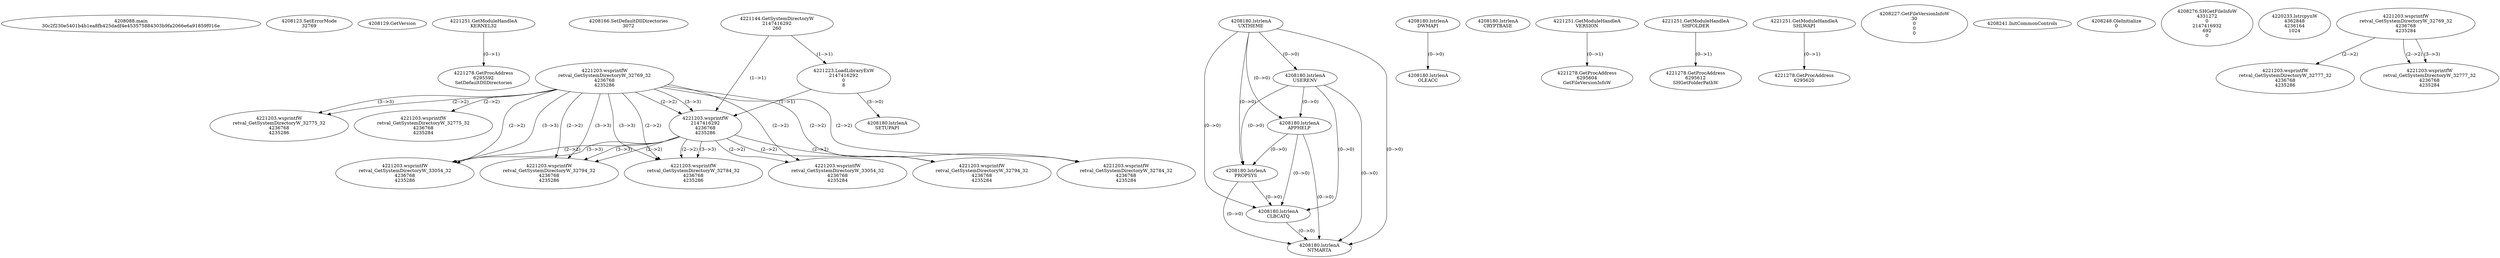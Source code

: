 // Global SCDG with merge call
digraph {
	0 [label="4208088.main
30c2f230e5401b4b1ea8fb425dadf4e453575884303b9fa2066e6a91859f016e"]
	1 [label="4208123.SetErrorMode
32769"]
	2 [label="4208129.GetVersion
"]
	3 [label="4221251.GetModuleHandleA
KERNEL32"]
	4 [label="4221278.GetProcAddress
6295592
SetDefaultDllDirectories"]
	3 -> 4 [label="(0-->1)"]
	5 [label="4208166.SetDefaultDllDirectories
3072"]
	6 [label="4221144.GetSystemDirectoryW
2147416292
260"]
	7 [label="4221203.wsprintfW
retval_GetSystemDirectoryW_32769_32
4236768
4235286"]
	8 [label="4221223.LoadLibraryExW
2147416292
0
8"]
	6 -> 8 [label="(1-->1)"]
	9 [label="4208180.lstrlenA
UXTHEME"]
	10 [label="4221203.wsprintfW
2147416292
4236768
4235286"]
	6 -> 10 [label="(1-->1)"]
	8 -> 10 [label="(1-->1)"]
	7 -> 10 [label="(2-->2)"]
	7 -> 10 [label="(3-->3)"]
	11 [label="4208180.lstrlenA
USERENV"]
	9 -> 11 [label="(0-->0)"]
	12 [label="4208180.lstrlenA
SETUPAPI"]
	8 -> 12 [label="(3-->0)"]
	13 [label="4221203.wsprintfW
retval_GetSystemDirectoryW_32794_32
4236768
4235284"]
	7 -> 13 [label="(2-->2)"]
	10 -> 13 [label="(2-->2)"]
	14 [label="4208180.lstrlenA
APPHELP"]
	9 -> 14 [label="(0-->0)"]
	11 -> 14 [label="(0-->0)"]
	15 [label="4208180.lstrlenA
PROPSYS"]
	9 -> 15 [label="(0-->0)"]
	11 -> 15 [label="(0-->0)"]
	14 -> 15 [label="(0-->0)"]
	16 [label="4208180.lstrlenA
DWMAPI"]
	17 [label="4208180.lstrlenA
CRYPTBASE"]
	18 [label="4208180.lstrlenA
OLEACC"]
	16 -> 18 [label="(0-->0)"]
	19 [label="4208180.lstrlenA
CLBCATQ"]
	9 -> 19 [label="(0-->0)"]
	11 -> 19 [label="(0-->0)"]
	14 -> 19 [label="(0-->0)"]
	15 -> 19 [label="(0-->0)"]
	20 [label="4208180.lstrlenA
NTMARTA"]
	9 -> 20 [label="(0-->0)"]
	11 -> 20 [label="(0-->0)"]
	14 -> 20 [label="(0-->0)"]
	15 -> 20 [label="(0-->0)"]
	19 -> 20 [label="(0-->0)"]
	21 [label="4221251.GetModuleHandleA
VERSION"]
	22 [label="4221278.GetProcAddress
6295604
GetFileVersionInfoW"]
	21 -> 22 [label="(0-->1)"]
	23 [label="4221251.GetModuleHandleA
SHFOLDER"]
	24 [label="4221278.GetProcAddress
6295612
SHGetFolderPathW"]
	23 -> 24 [label="(0-->1)"]
	25 [label="4221251.GetModuleHandleA
SHLWAPI"]
	26 [label="4221278.GetProcAddress
6295620
"]
	25 -> 26 [label="(0-->1)"]
	27 [label="4208227.GetFileVersionInfoW
30
0
0
0"]
	28 [label="4208241.InitCommonControls
"]
	29 [label="4208248.OleInitialize
0"]
	30 [label="4208276.SHGetFileInfoW
4331272
0
2147416932
692
0"]
	31 [label="4220233.lstrcpynW
4362848
4236164
1024"]
	32 [label="4221203.wsprintfW
retval_GetSystemDirectoryW_33054_32
4236768
4235286"]
	7 -> 32 [label="(2-->2)"]
	10 -> 32 [label="(2-->2)"]
	7 -> 32 [label="(3-->3)"]
	10 -> 32 [label="(3-->3)"]
	33 [label="4221203.wsprintfW
retval_GetSystemDirectoryW_33054_32
4236768
4235284"]
	7 -> 33 [label="(2-->2)"]
	10 -> 33 [label="(2-->2)"]
	34 [label="4221203.wsprintfW
retval_GetSystemDirectoryW_32775_32
4236768
4235286"]
	7 -> 34 [label="(2-->2)"]
	7 -> 34 [label="(3-->3)"]
	35 [label="4221203.wsprintfW
retval_GetSystemDirectoryW_32775_32
4236768
4235284"]
	7 -> 35 [label="(2-->2)"]
	36 [label="4221203.wsprintfW
retval_GetSystemDirectoryW_32784_32
4236768
4235286"]
	7 -> 36 [label="(2-->2)"]
	10 -> 36 [label="(2-->2)"]
	7 -> 36 [label="(3-->3)"]
	10 -> 36 [label="(3-->3)"]
	37 [label="4221203.wsprintfW
retval_GetSystemDirectoryW_32784_32
4236768
4235284"]
	7 -> 37 [label="(2-->2)"]
	10 -> 37 [label="(2-->2)"]
	38 [label="4221203.wsprintfW
retval_GetSystemDirectoryW_32794_32
4236768
4235286"]
	7 -> 38 [label="(2-->2)"]
	10 -> 38 [label="(2-->2)"]
	7 -> 38 [label="(3-->3)"]
	10 -> 38 [label="(3-->3)"]
	39 [label="4221203.wsprintfW
retval_GetSystemDirectoryW_32769_32
4236768
4235284"]
	40 [label="4221203.wsprintfW
retval_GetSystemDirectoryW_32777_32
4236768
4235286"]
	39 -> 40 [label="(2-->2)"]
	41 [label="4221203.wsprintfW
retval_GetSystemDirectoryW_32777_32
4236768
4235284"]
	39 -> 41 [label="(2-->2)"]
	39 -> 41 [label="(3-->3)"]
}
